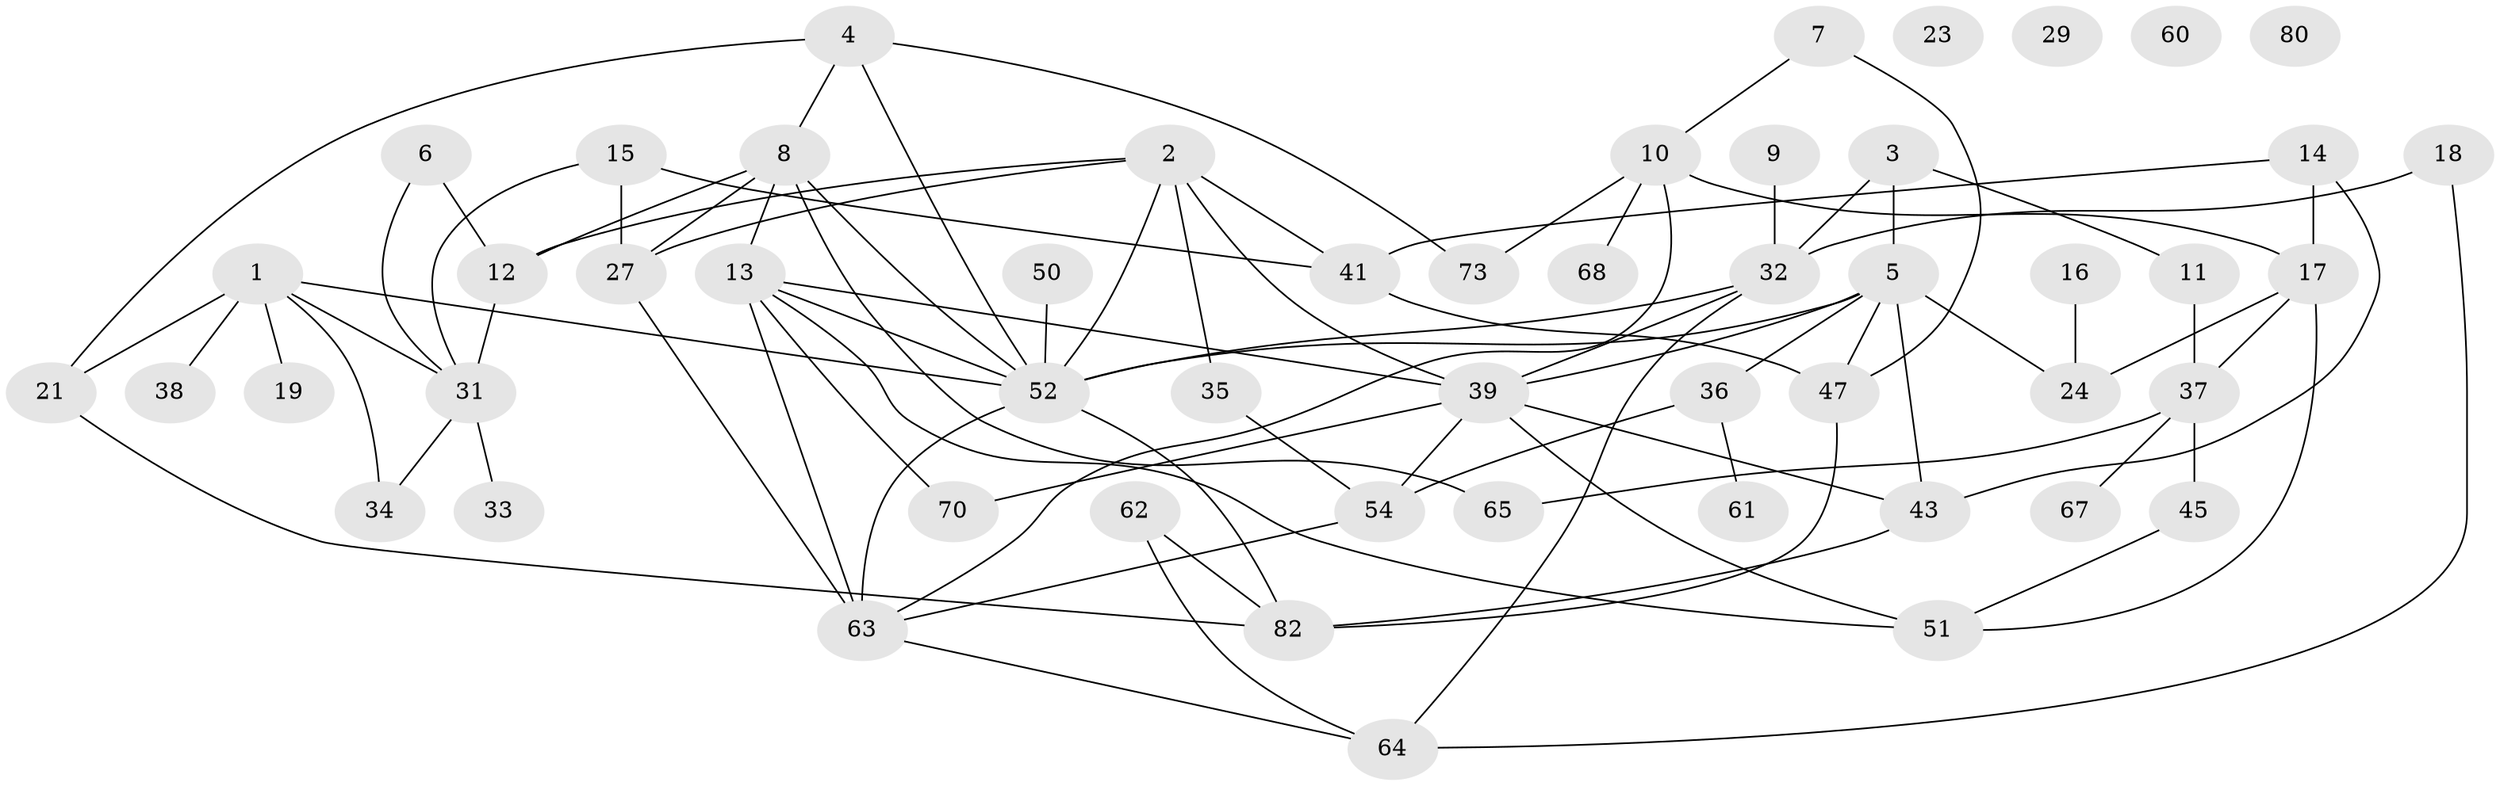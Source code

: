 // original degree distribution, {4: 0.1411764705882353, 2: 0.3176470588235294, 3: 0.21176470588235294, 7: 0.023529411764705882, 1: 0.15294117647058825, 5: 0.09411764705882353, 0: 0.03529411764705882, 9: 0.011764705882352941, 6: 0.011764705882352941}
// Generated by graph-tools (version 1.1) at 2025/41/03/06/25 10:41:19]
// undirected, 53 vertices, 86 edges
graph export_dot {
graph [start="1"]
  node [color=gray90,style=filled];
  1 [super="+81"];
  2 [super="+84"];
  3 [super="+40"];
  4 [super="+25"];
  5 [super="+30"];
  6 [super="+44"];
  7;
  8 [super="+28"];
  9;
  10 [super="+26"];
  11;
  12 [super="+55"];
  13 [super="+22"];
  14 [super="+75"];
  15 [super="+20"];
  16 [super="+58"];
  17 [super="+76"];
  18;
  19;
  21;
  23;
  24 [super="+56"];
  27 [super="+74"];
  29 [super="+59"];
  31 [super="+53"];
  32 [super="+69"];
  33 [super="+48"];
  34;
  35;
  36 [super="+85"];
  37 [super="+78"];
  38;
  39 [super="+49"];
  41 [super="+42"];
  43 [super="+46"];
  45;
  47 [super="+66"];
  50;
  51 [super="+57"];
  52 [super="+79"];
  54 [super="+72"];
  60;
  61;
  62;
  63 [super="+71"];
  64 [super="+77"];
  65;
  67;
  68;
  70;
  73;
  80;
  82 [super="+83"];
  1 -- 21;
  1 -- 34;
  1 -- 19;
  1 -- 52;
  1 -- 38;
  1 -- 31;
  2 -- 35;
  2 -- 52;
  2 -- 39;
  2 -- 27;
  2 -- 41;
  2 -- 12;
  3 -- 5;
  3 -- 11;
  3 -- 32;
  4 -- 21;
  4 -- 73;
  4 -- 52;
  4 -- 8;
  5 -- 24;
  5 -- 43;
  5 -- 47;
  5 -- 52;
  5 -- 39;
  5 -- 36;
  6 -- 31;
  6 -- 12;
  7 -- 10;
  7 -- 47;
  8 -- 27;
  8 -- 65;
  8 -- 12;
  8 -- 13;
  8 -- 52;
  9 -- 32;
  10 -- 63;
  10 -- 73;
  10 -- 17;
  10 -- 68;
  11 -- 37;
  12 -- 31;
  13 -- 52;
  13 -- 39;
  13 -- 51;
  13 -- 70;
  13 -- 63;
  14 -- 43;
  14 -- 41;
  14 -- 17;
  15 -- 41;
  15 -- 31;
  15 -- 27;
  16 -- 24;
  17 -- 24;
  17 -- 37;
  17 -- 51;
  18 -- 64;
  18 -- 32;
  21 -- 82;
  27 -- 63 [weight=2];
  31 -- 33;
  31 -- 34;
  32 -- 64;
  32 -- 39;
  32 -- 52;
  35 -- 54;
  36 -- 54;
  36 -- 61;
  37 -- 45;
  37 -- 67;
  37 -- 65;
  39 -- 51;
  39 -- 70;
  39 -- 54;
  39 -- 43;
  41 -- 47;
  43 -- 82;
  45 -- 51;
  47 -- 82;
  50 -- 52;
  52 -- 63;
  52 -- 82;
  54 -- 63;
  62 -- 64;
  62 -- 82;
  63 -- 64;
}
